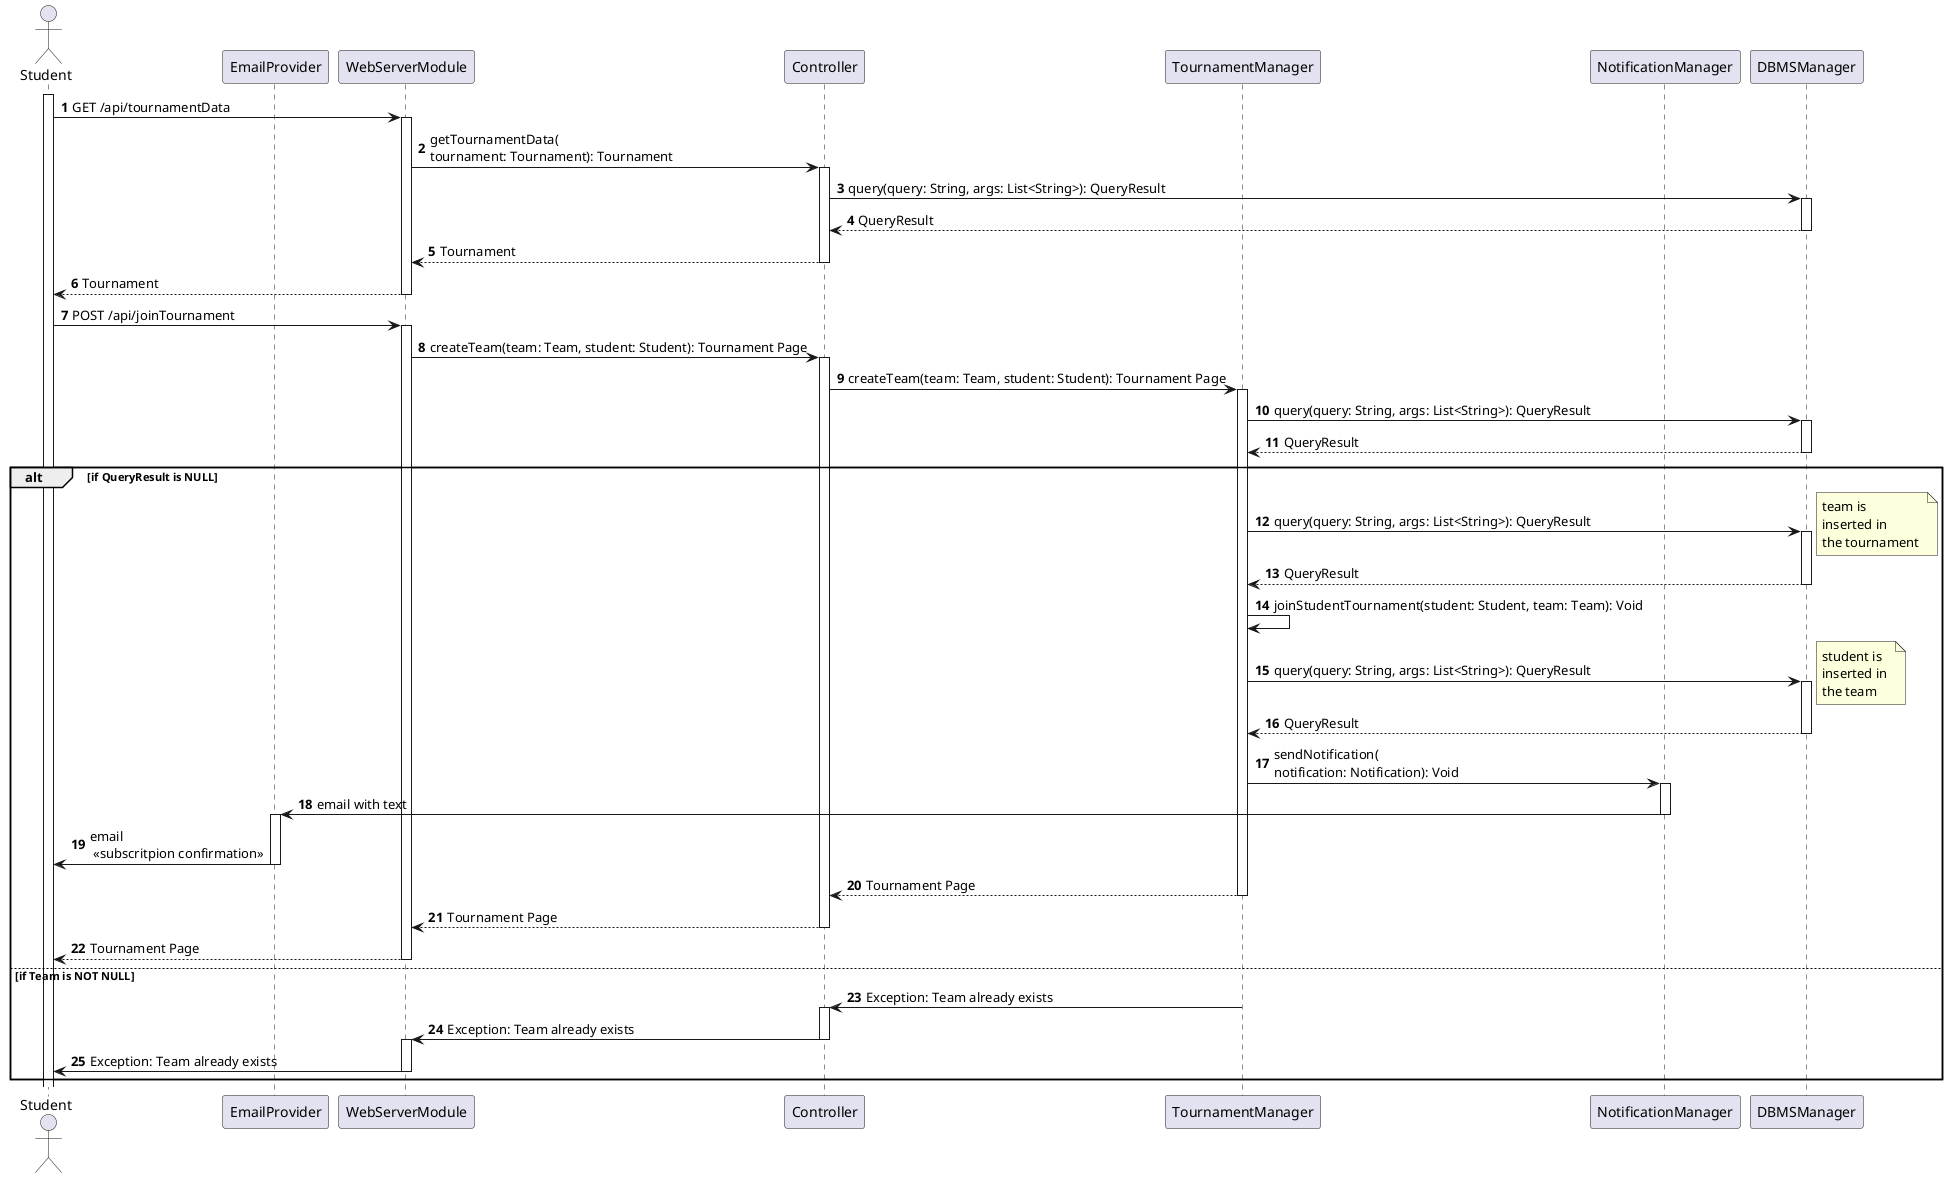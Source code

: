 @startuml

autonumber

actor Student as S
participant EmailProvider as EP
participant WebServerModule as WS
participant Controller as C
participant TournamentManager as TM
participant NotificationManager as NM
participant DBMSManager as DBMSM

activate S
S -> WS: GET /api/tournamentData
activate WS
WS -> C: getTournamentData(\ntournament: Tournament): Tournament
activate C
C -> DBMSM: query(query: String, args: List<String>): QueryResult
activate DBMSM
DBMSM --> C: QueryResult
deactivate DBMSM
C --> WS: Tournament
deactivate C
WS --> S: Tournament
deactivate WS
S -> WS: POST /api/joinTournament
activate WS
WS -> C: createTeam(team: Team, student: Student): Tournament Page
activate C
C -> TM: createTeam(team: Team, student: Student): Tournament Page
activate TM
TM -> DBMSM: query(query: String, args: List<String>): QueryResult
activate DBMSM
DBMSM --> TM: QueryResult
deactivate DBMSM
alt if QueryResult is NULL
    TM -> DBMSM: query(query: String, args: List<String>): QueryResult
    activate DBMSM
    note right
        team is 
        inserted in 
        the tournament 
    end note
    DBMSM --> TM: QueryResult
    deactivate DBMSM
    TM -> TM: joinStudentTournament(student: Student, team: Team): Void
    TM -> DBMSM: query(query: String, args: List<String>): QueryResult
    activate DBMSM
    note right
        student is 
        inserted in 
        the team 
    end note
    DBMSM --> TM: QueryResult
    deactivate DBMSM
    TM -> NM: sendNotification(\nnotification: Notification): Void
    activate NM
    NM -> EP: email with text
    deactivate NM
    activate EP
    EP -> S: email\n <<subscritpion confirmation>>
    deactivate EP
    TM --> C: Tournament Page
    deactivate TM
    C --> WS: Tournament Page
    deactivate C
    WS --> S: Tournament Page
    deactivate WS
else if Team is NOT NULL
    TM -> C: Exception: Team already exists
    activate C
    C -> WS: Exception: Team already exists
    deactivate C
    activate WS
    WS -> S: Exception: Team already exists
    deactivate WS
end

@enduml